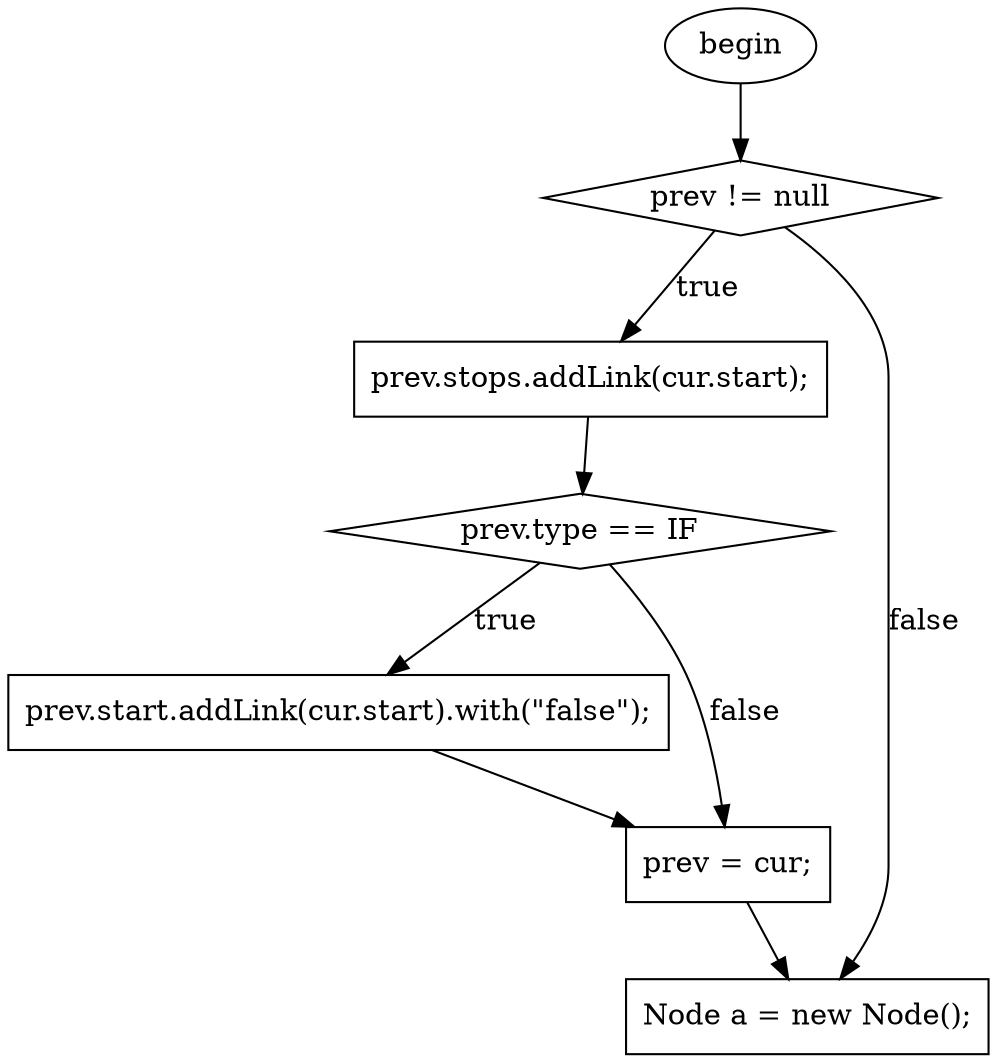 digraph G{
F0T0[ shape=ellipse, label="begin", style="filled", fillcolor="white"]
F40T185[ shape=diamond, label="prev != null", style="filled", fillcolor="white"]
F62T91[ shape=box, label="prev.stops.addLink(cur.start);", style="filled", fillcolor="white"]
F95T169[ shape=diamond, label="prev.type == IF", style="filled", fillcolor="white"]
F122T165[ shape=box, label="prev.start.addLink(cur.start).with(\"false\");", style="filled", fillcolor="white"]
F173T183[ shape=box, label="prev = cur;", style="filled", fillcolor="white"]
F187T206[ shape=box, label="Node a = new Node();", style="filled", fillcolor="white"]
F0T0 -> F40T185
F62T91 -> F95T169
F122T165 -> F173T183
F173T183 -> F187T206
F40T185 -> F62T91[label="true"]
F95T169 -> F122T165[label="true"]
F95T169 -> F173T183[label="false"]
F40T185 -> F187T206[label="false"]
}
